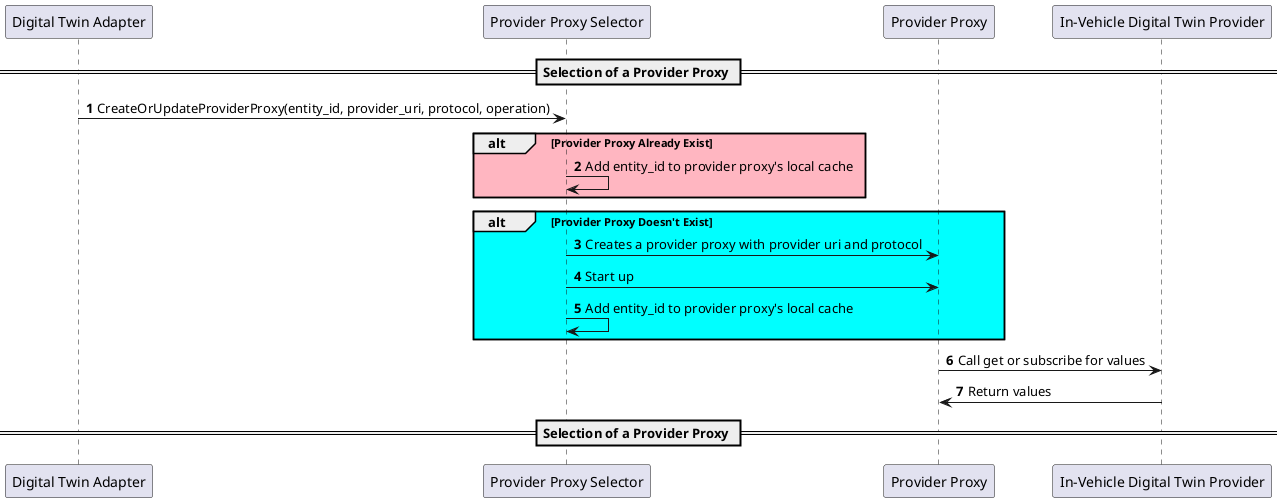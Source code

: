 @startuml
participant "Digital Twin Adapter"
participant "Provider Proxy Selector"
participant "Provider Proxy"
participant "In-Vehicle Digital Twin Provider"
autonumber

== Selection of a Provider Proxy ==

"Digital Twin Adapter"->"Provider Proxy Selector": CreateOrUpdateProviderProxy(entity_id, provider_uri, protocol, operation)

alt #LightPink Provider Proxy Already Exist
    "Provider Proxy Selector"->"Provider Proxy Selector": Add entity_id to provider proxy's local cache
end

alt #Aqua Provider Proxy Doesn't Exist
    "Provider Proxy Selector"->"Provider Proxy": Creates a provider proxy with provider uri and protocol
    "Provider Proxy Selector"->"Provider Proxy": Start up
    "Provider Proxy Selector"->"Provider Proxy Selector": Add entity_id to provider proxy's local cache
end

"Provider Proxy" -> "In-Vehicle Digital Twin Provider": Call get or subscribe for values
"In-Vehicle Digital Twin Provider" -> "Provider Proxy": Return values
== Selection of a Provider Proxy ==
@enduml